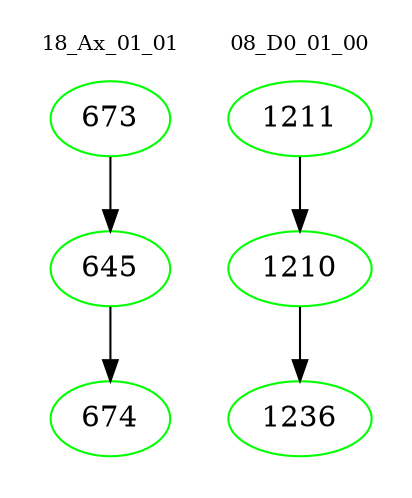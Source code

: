 digraph{
subgraph cluster_0 {
color = white
label = "18_Ax_01_01";
fontsize=10;
T0_673 [label="673", color="green"]
T0_673 -> T0_645 [color="black"]
T0_645 [label="645", color="green"]
T0_645 -> T0_674 [color="black"]
T0_674 [label="674", color="green"]
}
subgraph cluster_1 {
color = white
label = "08_D0_01_00";
fontsize=10;
T1_1211 [label="1211", color="green"]
T1_1211 -> T1_1210 [color="black"]
T1_1210 [label="1210", color="green"]
T1_1210 -> T1_1236 [color="black"]
T1_1236 [label="1236", color="green"]
}
}
